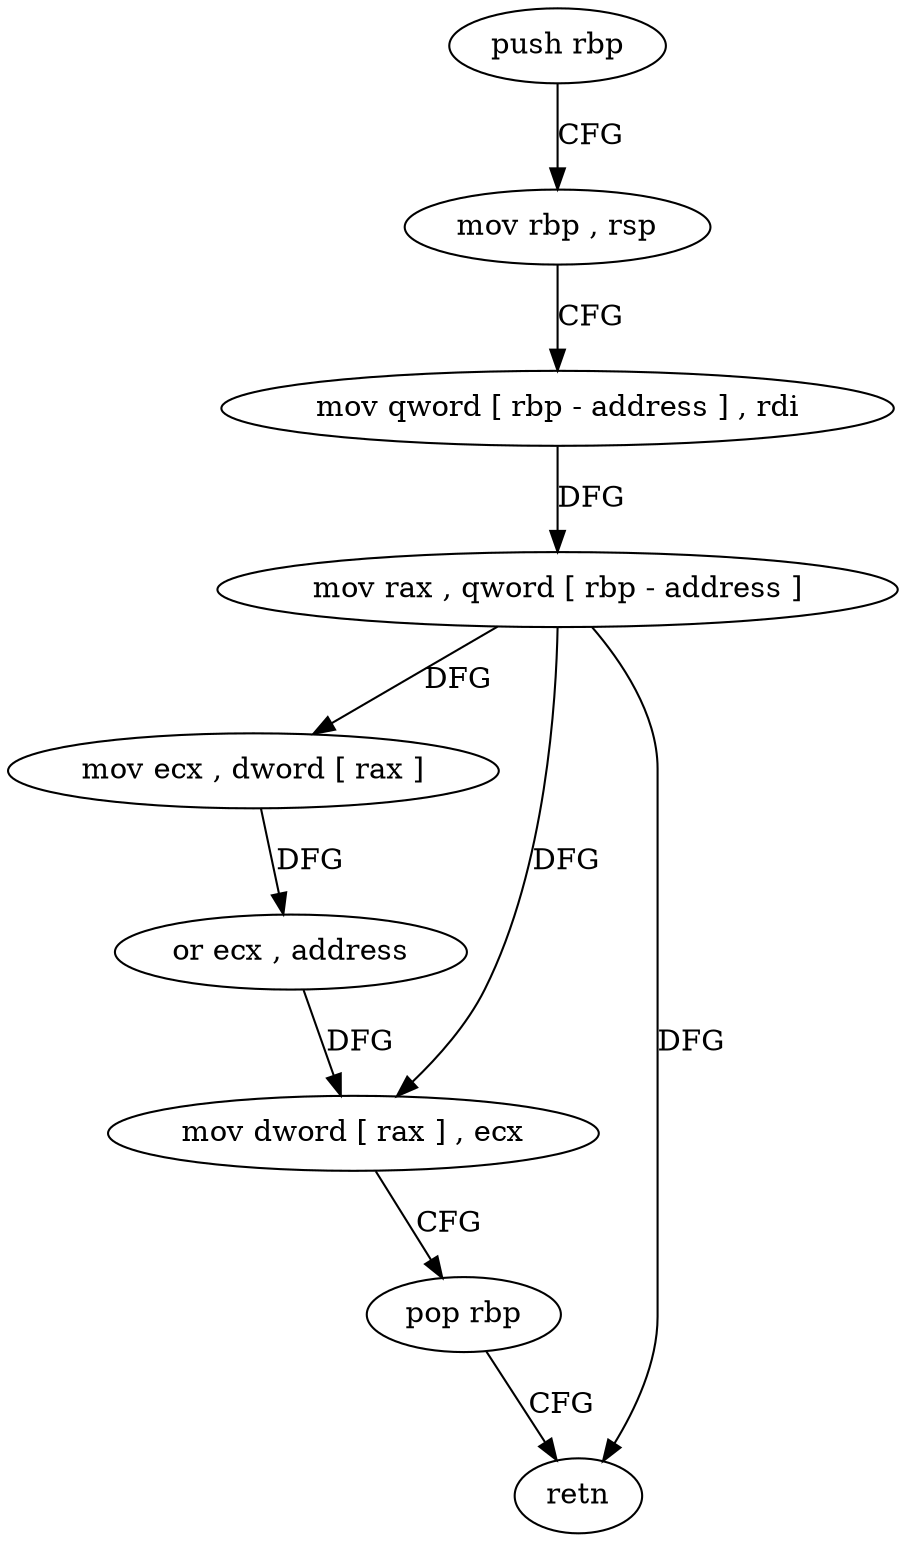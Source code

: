 digraph "func" {
"4335088" [label = "push rbp" ]
"4335089" [label = "mov rbp , rsp" ]
"4335092" [label = "mov qword [ rbp - address ] , rdi" ]
"4335096" [label = "mov rax , qword [ rbp - address ]" ]
"4335100" [label = "mov ecx , dword [ rax ]" ]
"4335102" [label = "or ecx , address" ]
"4335105" [label = "mov dword [ rax ] , ecx" ]
"4335107" [label = "pop rbp" ]
"4335108" [label = "retn" ]
"4335088" -> "4335089" [ label = "CFG" ]
"4335089" -> "4335092" [ label = "CFG" ]
"4335092" -> "4335096" [ label = "DFG" ]
"4335096" -> "4335100" [ label = "DFG" ]
"4335096" -> "4335105" [ label = "DFG" ]
"4335096" -> "4335108" [ label = "DFG" ]
"4335100" -> "4335102" [ label = "DFG" ]
"4335102" -> "4335105" [ label = "DFG" ]
"4335105" -> "4335107" [ label = "CFG" ]
"4335107" -> "4335108" [ label = "CFG" ]
}
